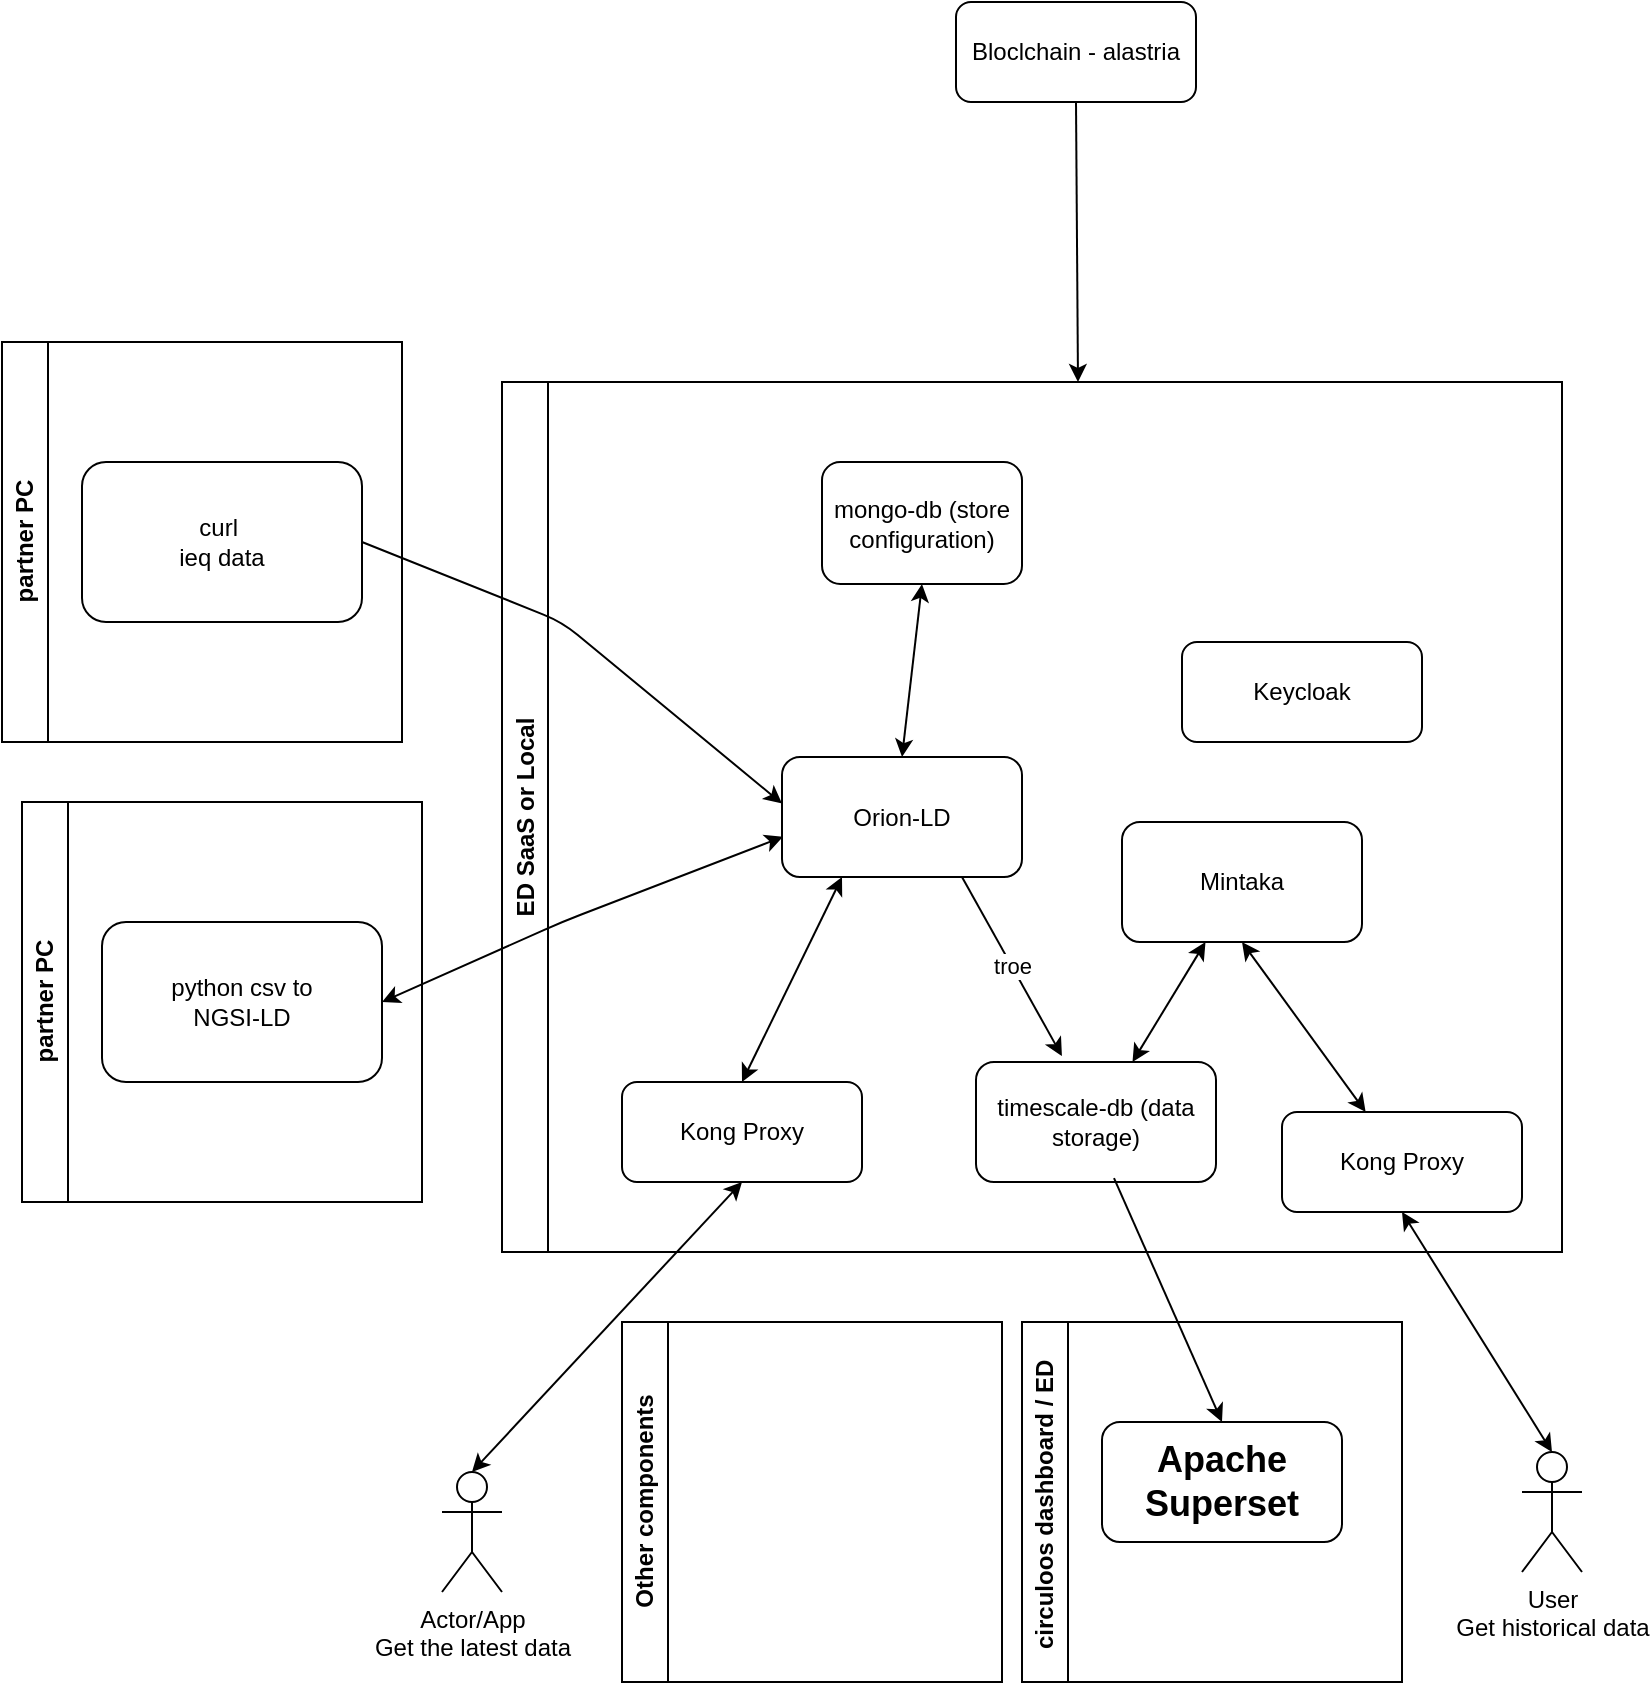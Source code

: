<mxfile>
    <diagram name="Page-1" id="Es02p8DRjkub2hjDWlHL">
        <mxGraphModel dx="1280" dy="2018" grid="1" gridSize="10" guides="1" tooltips="1" connect="1" arrows="1" fold="1" page="1" pageScale="1" pageWidth="827" pageHeight="1169" math="0" shadow="0">
            <root>
                <mxCell id="0"/>
                <mxCell id="1" parent="0"/>
                <mxCell id="geomr1CJVptTWvtlSGP4-65" value="ED SaaS or Local" style="swimlane;horizontal=0;whiteSpace=wrap;html=1;" parent="1" vertex="1">
                    <mxGeometry x="480" y="-40" width="530" height="435" as="geometry"/>
                </mxCell>
                <mxCell id="geomr1CJVptTWvtlSGP4-66" style="edgeStyle=none;html=1;startArrow=classic;startFill=1;" parent="geomr1CJVptTWvtlSGP4-65" source="geomr1CJVptTWvtlSGP4-67" target="geomr1CJVptTWvtlSGP4-68" edge="1">
                    <mxGeometry relative="1" as="geometry"/>
                </mxCell>
                <mxCell id="geomr1CJVptTWvtlSGP4-67" value="Mintaka" style="rounded=1;whiteSpace=wrap;html=1;" parent="geomr1CJVptTWvtlSGP4-65" vertex="1">
                    <mxGeometry x="310" y="220" width="120" height="60" as="geometry"/>
                </mxCell>
                <mxCell id="geomr1CJVptTWvtlSGP4-68" value="timescale-db (data storage)" style="rounded=1;whiteSpace=wrap;html=1;" parent="geomr1CJVptTWvtlSGP4-65" vertex="1">
                    <mxGeometry x="237" y="340" width="120" height="60" as="geometry"/>
                </mxCell>
                <mxCell id="geomr1CJVptTWvtlSGP4-71" value="mongo-db (store configuration)" style="rounded=1;whiteSpace=wrap;html=1;" parent="geomr1CJVptTWvtlSGP4-65" vertex="1">
                    <mxGeometry x="160" y="40" width="100" height="61" as="geometry"/>
                </mxCell>
                <mxCell id="geomr1CJVptTWvtlSGP4-72" style="edgeStyle=none;html=1;exitX=0.5;exitY=0;exitDx=0;exitDy=0;entryX=0.5;entryY=1;entryDx=0;entryDy=0;startArrow=classic;startFill=1;" parent="geomr1CJVptTWvtlSGP4-65" source="geomr1CJVptTWvtlSGP4-73" target="geomr1CJVptTWvtlSGP4-71" edge="1">
                    <mxGeometry relative="1" as="geometry"/>
                </mxCell>
                <mxCell id="2" value="troe" style="edgeStyle=none;html=1;exitX=0.75;exitY=1;exitDx=0;exitDy=0;entryX=0.358;entryY=-0.05;entryDx=0;entryDy=0;entryPerimeter=0;" parent="geomr1CJVptTWvtlSGP4-65" source="geomr1CJVptTWvtlSGP4-73" target="geomr1CJVptTWvtlSGP4-68" edge="1">
                    <mxGeometry x="0.005" relative="1" as="geometry">
                        <mxPoint x="347" y="270" as="targetPoint"/>
                        <mxPoint as="offset"/>
                    </mxGeometry>
                </mxCell>
                <mxCell id="geomr1CJVptTWvtlSGP4-73" value="Orion-LD" style="rounded=1;whiteSpace=wrap;html=1;" parent="geomr1CJVptTWvtlSGP4-65" vertex="1">
                    <mxGeometry x="140" y="187.5" width="120" height="60" as="geometry"/>
                </mxCell>
                <mxCell id="geomr1CJVptTWvtlSGP4-79" style="edgeStyle=none;html=1;entryX=0.5;entryY=1;entryDx=0;entryDy=0;startArrow=classic;startFill=1;" parent="geomr1CJVptTWvtlSGP4-65" source="geomr1CJVptTWvtlSGP4-80" target="geomr1CJVptTWvtlSGP4-67" edge="1">
                    <mxGeometry relative="1" as="geometry"/>
                </mxCell>
                <mxCell id="geomr1CJVptTWvtlSGP4-80" value="Kong Proxy" style="rounded=1;whiteSpace=wrap;html=1;" parent="geomr1CJVptTWvtlSGP4-65" vertex="1">
                    <mxGeometry x="390" y="365" width="120" height="50" as="geometry"/>
                </mxCell>
                <mxCell id="geomr1CJVptTWvtlSGP4-81" value="Keycloak" style="rounded=1;whiteSpace=wrap;html=1;" parent="geomr1CJVptTWvtlSGP4-65" vertex="1">
                    <mxGeometry x="340" y="130" width="120" height="50" as="geometry"/>
                </mxCell>
                <mxCell id="geomr1CJVptTWvtlSGP4-82" style="rounded=0;orthogonalLoop=1;jettySize=auto;html=1;exitX=0.5;exitY=0;exitDx=0;exitDy=0;entryX=0.25;entryY=1;entryDx=0;entryDy=0;startArrow=classic;startFill=1;" parent="geomr1CJVptTWvtlSGP4-65" source="geomr1CJVptTWvtlSGP4-83" target="geomr1CJVptTWvtlSGP4-73" edge="1">
                    <mxGeometry relative="1" as="geometry"/>
                </mxCell>
                <mxCell id="geomr1CJVptTWvtlSGP4-83" value="Kong Proxy" style="rounded=1;whiteSpace=wrap;html=1;" parent="geomr1CJVptTWvtlSGP4-65" vertex="1">
                    <mxGeometry x="60" y="350" width="120" height="50" as="geometry"/>
                </mxCell>
                <mxCell id="geomr1CJVptTWvtlSGP4-85" value="circuloos dashboard / ED&amp;nbsp;" style="swimlane;horizontal=0;whiteSpace=wrap;html=1;" parent="1" vertex="1">
                    <mxGeometry x="740" y="430" width="190" height="180" as="geometry"/>
                </mxCell>
                <mxCell id="geomr1CJVptTWvtlSGP4-86" value="&lt;h2 data-ved=&quot;2ahUKEwiqjumD2MqCAxUdgf0HHfErBAQQ3B0oAXoECFwQEQ&quot; data-attrid=&quot;title&quot; data-local-attribute=&quot;d3bn&quot; class=&quot;qrShPb pXs6bb PZPZlf q8U8x aTI8gc&quot;&gt;Apache Superset&lt;/h2&gt;" style="rounded=1;whiteSpace=wrap;html=1;" parent="geomr1CJVptTWvtlSGP4-85" vertex="1">
                    <mxGeometry x="40" y="50" width="120" height="60" as="geometry"/>
                </mxCell>
                <mxCell id="geomr1CJVptTWvtlSGP4-90" style="rounded=0;orthogonalLoop=1;jettySize=auto;html=1;exitX=0.5;exitY=0;exitDx=0;exitDy=0;exitPerimeter=0;entryX=0.5;entryY=1;entryDx=0;entryDy=0;startArrow=classic;startFill=1;" parent="1" source="geomr1CJVptTWvtlSGP4-87" target="geomr1CJVptTWvtlSGP4-83" edge="1">
                    <mxGeometry relative="1" as="geometry"/>
                </mxCell>
                <mxCell id="geomr1CJVptTWvtlSGP4-87" value="Actor/App&lt;br&gt;Get the latest data" style="shape=umlActor;verticalLabelPosition=bottom;verticalAlign=top;html=1;outlineConnect=0;" parent="1" vertex="1">
                    <mxGeometry x="450" y="505" width="30" height="60" as="geometry"/>
                </mxCell>
                <mxCell id="geomr1CJVptTWvtlSGP4-91" style="rounded=0;orthogonalLoop=1;jettySize=auto;html=1;exitX=0.5;exitY=0;exitDx=0;exitDy=0;exitPerimeter=0;entryX=0.5;entryY=1;entryDx=0;entryDy=0;startArrow=classic;startFill=1;" parent="1" source="geomr1CJVptTWvtlSGP4-88" target="geomr1CJVptTWvtlSGP4-80" edge="1">
                    <mxGeometry relative="1" as="geometry"/>
                </mxCell>
                <mxCell id="geomr1CJVptTWvtlSGP4-88" value="User&lt;br&gt;Get historical data" style="shape=umlActor;verticalLabelPosition=bottom;verticalAlign=top;html=1;outlineConnect=0;" parent="1" vertex="1">
                    <mxGeometry x="990" y="495" width="30" height="60" as="geometry"/>
                </mxCell>
                <mxCell id="geomr1CJVptTWvtlSGP4-89" value="Other components" style="swimlane;horizontal=0;whiteSpace=wrap;html=1;" parent="1" vertex="1">
                    <mxGeometry x="540" y="430" width="190" height="180" as="geometry"/>
                </mxCell>
                <mxCell id="geomr1CJVptTWvtlSGP4-69" style="edgeStyle=none;html=1;exitX=1;exitY=0.5;exitDx=0;exitDy=0;startArrow=classic;startFill=1;entryX=0.004;entryY=0.665;entryDx=0;entryDy=0;entryPerimeter=0;" parent="1" source="geomr1CJVptTWvtlSGP4-70" target="geomr1CJVptTWvtlSGP4-73" edge="1">
                    <mxGeometry relative="1" as="geometry">
                        <Array as="points">
                            <mxPoint x="510" y="230"/>
                        </Array>
                        <mxPoint x="580" y="150" as="targetPoint"/>
                    </mxGeometry>
                </mxCell>
                <mxCell id="geomr1CJVptTWvtlSGP4-92" value="partner PC" style="swimlane;horizontal=0;whiteSpace=wrap;html=1;" parent="1" vertex="1">
                    <mxGeometry x="240" y="170" width="200" height="200" as="geometry"/>
                </mxCell>
                <mxCell id="geomr1CJVptTWvtlSGP4-70" value="python csv to &lt;br&gt;NGSI-LD" style="rounded=1;whiteSpace=wrap;html=1;" parent="geomr1CJVptTWvtlSGP4-92" vertex="1">
                    <mxGeometry x="40" y="60" width="140" height="80" as="geometry"/>
                </mxCell>
                <mxCell id="geomr1CJVptTWvtlSGP4-93" style="rounded=0;orthogonalLoop=1;jettySize=auto;html=1;exitX=0.5;exitY=0;exitDx=0;exitDy=0;entryX=0.575;entryY=0.967;entryDx=0;entryDy=0;entryPerimeter=0;startArrow=classic;startFill=1;endArrow=none;endFill=0;" parent="1" source="geomr1CJVptTWvtlSGP4-86" target="geomr1CJVptTWvtlSGP4-68" edge="1">
                    <mxGeometry relative="1" as="geometry"/>
                </mxCell>
                <mxCell id="15" value="partner PC" style="swimlane;horizontal=0;whiteSpace=wrap;html=1;" parent="1" vertex="1">
                    <mxGeometry x="230" y="-60" width="200" height="200" as="geometry"/>
                </mxCell>
                <mxCell id="16" value="curl&amp;nbsp;&lt;br&gt;ieq data" style="rounded=1;whiteSpace=wrap;html=1;" parent="15" vertex="1">
                    <mxGeometry x="40" y="60" width="140" height="80" as="geometry"/>
                </mxCell>
                <mxCell id="17" style="edgeStyle=none;html=1;exitX=1;exitY=0.5;exitDx=0;exitDy=0;entryX=0;entryY=0.388;entryDx=0;entryDy=0;entryPerimeter=0;" parent="1" source="16" target="geomr1CJVptTWvtlSGP4-73" edge="1">
                    <mxGeometry relative="1" as="geometry">
                        <Array as="points">
                            <mxPoint x="510" y="80"/>
                        </Array>
                    </mxGeometry>
                </mxCell>
                <mxCell id="19" style="edgeStyle=none;html=1;exitX=0.5;exitY=1;exitDx=0;exitDy=0;" edge="1" parent="1" source="18">
                    <mxGeometry relative="1" as="geometry">
                        <mxPoint x="768" y="-40" as="targetPoint"/>
                    </mxGeometry>
                </mxCell>
                <mxCell id="18" value="Bloclchain - alastria" style="rounded=1;whiteSpace=wrap;html=1;" vertex="1" parent="1">
                    <mxGeometry x="707" y="-230" width="120" height="50" as="geometry"/>
                </mxCell>
            </root>
        </mxGraphModel>
    </diagram>
</mxfile>